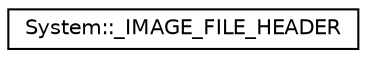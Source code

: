digraph G
{
  edge [fontname="Helvetica",fontsize="10",labelfontname="Helvetica",labelfontsize="10"];
  node [fontname="Helvetica",fontsize="10",shape=record];
  rankdir="LR";
  Node1 [label="System::_IMAGE_FILE_HEADER",height=0.2,width=0.4,color="black", fillcolor="white", style="filled",URL="$struct_system_1_1___i_m_a_g_e___f_i_l_e___h_e_a_d_e_r.html"];
}
